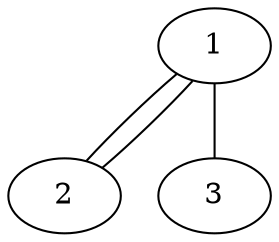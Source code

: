 graph  {
1 [pos="(1, 1)"];
2 [pos="(2, 2)"];
3 [pos="(1, 0)"];
1 -- 2  [key=0, weight="0.5"];
1 -- 2  [key=1, weight=4];
1 -- 3  [key=0, weight="9.8"];
}
